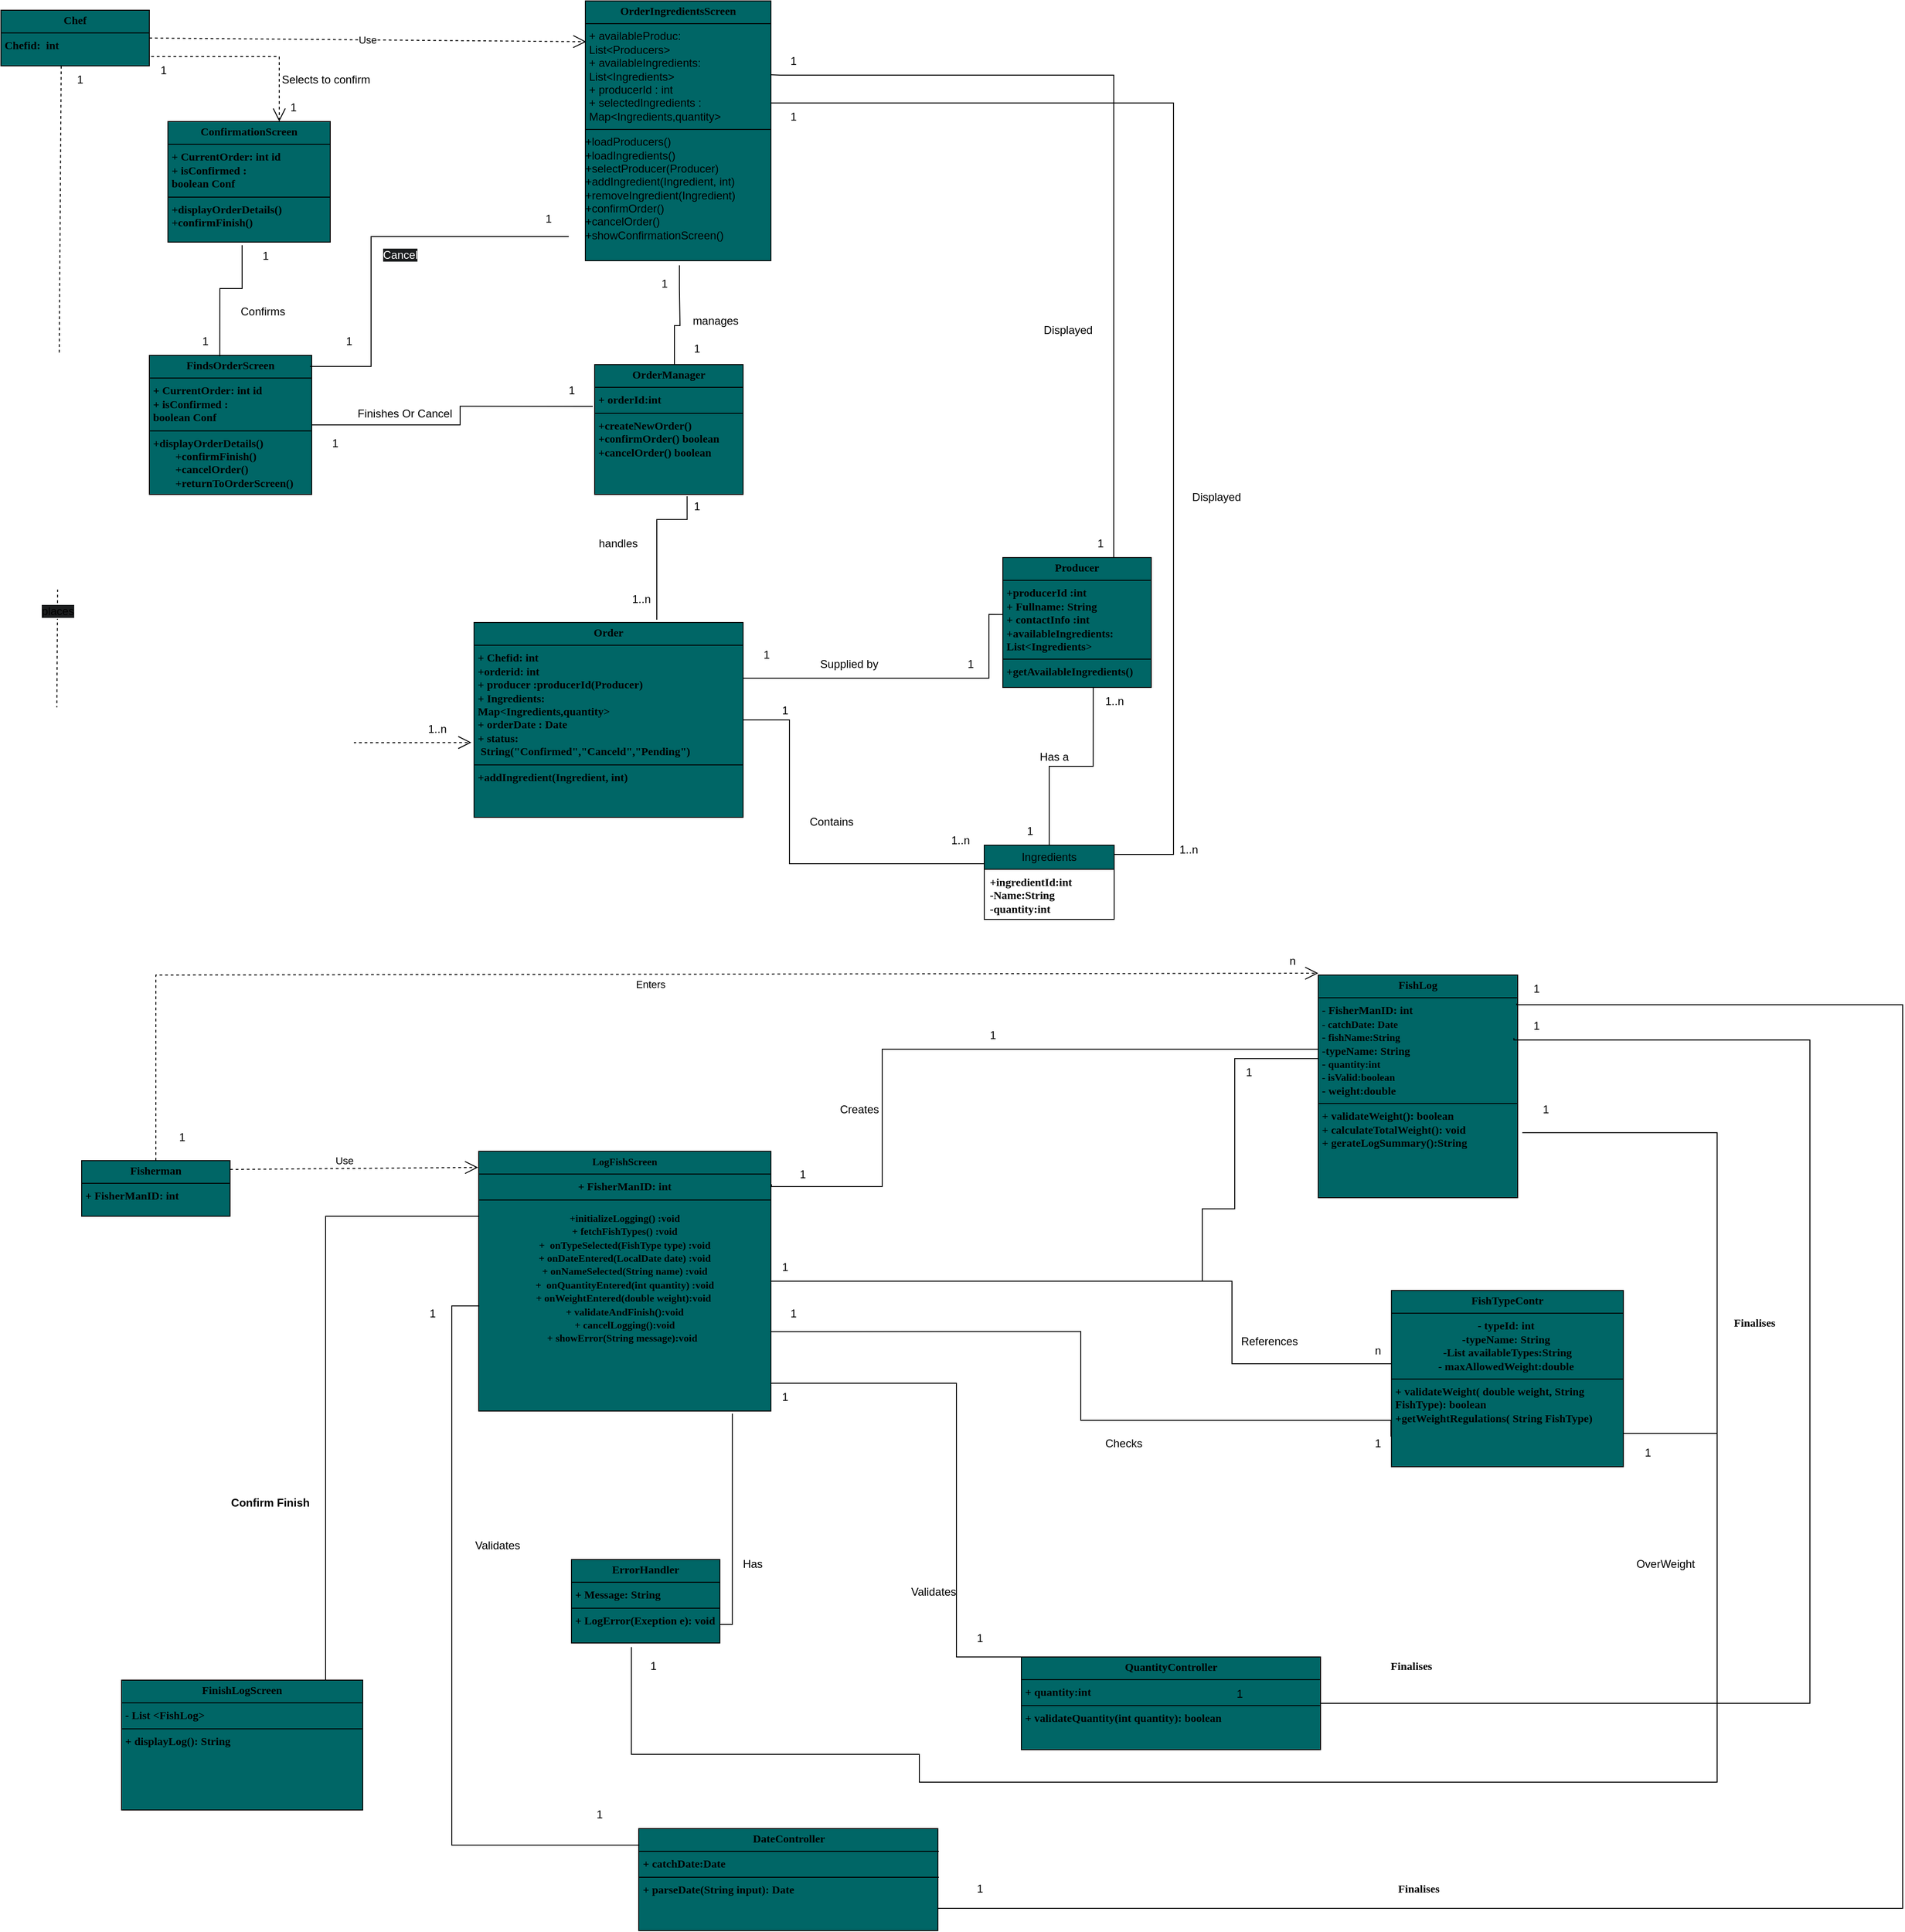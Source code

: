 <mxfile version="27.0.5">
  <diagram id="C5RBs43oDa-KdzZeNtuy" name="Page-1">
    <mxGraphModel dx="3402" dy="1364" grid="1" gridSize="10" guides="1" tooltips="1" connect="1" arrows="1" fold="1" page="1" pageScale="1" pageWidth="827" pageHeight="1169" math="0" shadow="0">
      <root>
        <mxCell id="WIyWlLk6GJQsqaUBKTNV-0" />
        <mxCell id="WIyWlLk6GJQsqaUBKTNV-1" parent="WIyWlLk6GJQsqaUBKTNV-0" />
        <mxCell id="reU4VRnG09UlHgy5-MGn-0" value="Ingredients" style="swimlane;fontStyle=0;childLayout=stackLayout;horizontal=1;startSize=26;fillColor=light-dark(#006666,#000000);horizontalStack=0;resizeParent=1;resizeParentMax=0;resizeLast=0;collapsible=1;marginBottom=0;whiteSpace=wrap;html=1;strokeColor=light-dark(#000000,#006666);" vertex="1" parent="WIyWlLk6GJQsqaUBKTNV-1">
          <mxGeometry x="560" y="1060" width="140" height="80" as="geometry" />
        </mxCell>
        <mxCell id="reU4VRnG09UlHgy5-MGn-1" value="&lt;b&gt;&lt;font face=&quot;Verdana&quot;&gt;+ingredientId:int&lt;br&gt;-Name:String&lt;br&gt;-quantity:int&lt;/font&gt;&lt;/b&gt;" style="text;strokeColor=none;fillColor=none;align=left;verticalAlign=top;spacingLeft=4;spacingRight=4;overflow=hidden;rotatable=0;points=[[0,0.5],[1,0.5]];portConstraint=eastwest;whiteSpace=wrap;html=1;" vertex="1" parent="reU4VRnG09UlHgy5-MGn-0">
          <mxGeometry y="26" width="140" height="54" as="geometry" />
        </mxCell>
        <mxCell id="reU4VRnG09UlHgy5-MGn-2" value="" style="endArrow=none;html=1;edgeStyle=orthogonalEdgeStyle;rounded=0;entryX=0.529;entryY=0.006;entryDx=0;entryDy=0;entryPerimeter=0;exitX=0.485;exitY=1.008;exitDx=0;exitDy=0;exitPerimeter=0;" edge="1" parent="WIyWlLk6GJQsqaUBKTNV-1" target="reU4VRnG09UlHgy5-MGn-95">
          <mxGeometry relative="1" as="geometry">
            <mxPoint x="231.4" y="435.024" as="sourcePoint" />
            <mxPoint x="225.99" y="548.98" as="targetPoint" />
            <Array as="points">
              <mxPoint x="231" y="460" />
              <mxPoint x="232" y="460" />
              <mxPoint x="232" y="500" />
              <mxPoint x="226" y="500" />
              <mxPoint x="226" y="543" />
            </Array>
          </mxGeometry>
        </mxCell>
        <mxCell id="reU4VRnG09UlHgy5-MGn-3" value="" style="endArrow=none;html=1;edgeStyle=orthogonalEdgeStyle;rounded=0;entryX=0;entryY=0.438;entryDx=0;entryDy=0;entryPerimeter=0;" edge="1" parent="WIyWlLk6GJQsqaUBKTNV-1" target="reU4VRnG09UlHgy5-MGn-87">
          <mxGeometry relative="1" as="geometry">
            <mxPoint x="275" y="880" as="sourcePoint" />
            <mxPoint x="540" y="885" as="targetPoint" />
            <Array as="points">
              <mxPoint x="565" y="880" />
            </Array>
          </mxGeometry>
        </mxCell>
        <mxCell id="reU4VRnG09UlHgy5-MGn-4" value="" style="endArrow=none;html=1;edgeStyle=orthogonalEdgeStyle;rounded=0;exitX=1;exitY=0.617;exitDx=0;exitDy=0;exitPerimeter=0;" edge="1" parent="WIyWlLk6GJQsqaUBKTNV-1" source="reU4VRnG09UlHgy5-MGn-83" target="reU4VRnG09UlHgy5-MGn-0">
          <mxGeometry relative="1" as="geometry">
            <mxPoint x="320" y="924.71" as="sourcePoint" />
            <mxPoint x="605" y="1080" as="targetPoint" />
            <Array as="points">
              <mxPoint x="350" y="925" />
              <mxPoint x="350" y="1080" />
            </Array>
          </mxGeometry>
        </mxCell>
        <mxCell id="reU4VRnG09UlHgy5-MGn-5" value="manages" style="text;html=1;align=center;verticalAlign=middle;resizable=0;points=[];autosize=1;strokeColor=none;fillColor=none;" vertex="1" parent="WIyWlLk6GJQsqaUBKTNV-1">
          <mxGeometry x="235" y="480" width="70" height="30" as="geometry" />
        </mxCell>
        <mxCell id="reU4VRnG09UlHgy5-MGn-6" value="1" style="text;html=1;align=center;verticalAlign=middle;resizable=0;points=[];autosize=1;strokeColor=none;fillColor=none;" vertex="1" parent="WIyWlLk6GJQsqaUBKTNV-1">
          <mxGeometry x="200" y="440" width="30" height="30" as="geometry" />
        </mxCell>
        <mxCell id="reU4VRnG09UlHgy5-MGn-7" value="handles" style="text;html=1;align=center;verticalAlign=middle;resizable=0;points=[];autosize=1;strokeColor=none;fillColor=none;" vertex="1" parent="WIyWlLk6GJQsqaUBKTNV-1">
          <mxGeometry x="130" y="720" width="70" height="30" as="geometry" />
        </mxCell>
        <mxCell id="reU4VRnG09UlHgy5-MGn-8" value="1..n" style="text;html=1;align=center;verticalAlign=middle;resizable=0;points=[];autosize=1;strokeColor=none;fillColor=none;" vertex="1" parent="WIyWlLk6GJQsqaUBKTNV-1">
          <mxGeometry x="170" y="780" width="40" height="30" as="geometry" />
        </mxCell>
        <mxCell id="reU4VRnG09UlHgy5-MGn-9" value="Supplied by" style="text;html=1;align=center;verticalAlign=middle;resizable=0;points=[];autosize=1;strokeColor=none;fillColor=none;" vertex="1" parent="WIyWlLk6GJQsqaUBKTNV-1">
          <mxGeometry x="369" y="850" width="90" height="30" as="geometry" />
        </mxCell>
        <mxCell id="reU4VRnG09UlHgy5-MGn-10" value="1" style="text;html=1;align=center;verticalAlign=middle;resizable=0;points=[];autosize=1;strokeColor=none;fillColor=none;" vertex="1" parent="WIyWlLk6GJQsqaUBKTNV-1">
          <mxGeometry x="280" y="850" width="30" height="30" as="geometry" />
        </mxCell>
        <mxCell id="reU4VRnG09UlHgy5-MGn-11" value="1" style="text;html=1;align=center;verticalAlign=middle;resizable=0;points=[];autosize=1;strokeColor=none;fillColor=none;" vertex="1" parent="WIyWlLk6GJQsqaUBKTNV-1">
          <mxGeometry x="530" y="850" width="30" height="30" as="geometry" />
        </mxCell>
        <mxCell id="reU4VRnG09UlHgy5-MGn-12" value="Contains" style="text;html=1;align=center;verticalAlign=middle;resizable=0;points=[];autosize=1;strokeColor=none;fillColor=none;" vertex="1" parent="WIyWlLk6GJQsqaUBKTNV-1">
          <mxGeometry x="360" y="1020" width="70" height="30" as="geometry" />
        </mxCell>
        <mxCell id="reU4VRnG09UlHgy5-MGn-13" value="1" style="text;html=1;align=center;verticalAlign=middle;resizable=0;points=[];autosize=1;strokeColor=none;fillColor=none;" vertex="1" parent="WIyWlLk6GJQsqaUBKTNV-1">
          <mxGeometry x="275" y="940" width="30" height="30" as="geometry" />
        </mxCell>
        <mxCell id="reU4VRnG09UlHgy5-MGn-14" value="1..n" style="text;html=1;align=center;verticalAlign=middle;resizable=0;points=[];autosize=1;strokeColor=none;fillColor=none;" vertex="1" parent="WIyWlLk6GJQsqaUBKTNV-1">
          <mxGeometry x="513.75" y="1040" width="40" height="30" as="geometry" />
        </mxCell>
        <mxCell id="reU4VRnG09UlHgy5-MGn-15" value="" style="endArrow=none;html=1;edgeStyle=orthogonalEdgeStyle;rounded=0;entryX=-0.012;entryY=0.321;entryDx=0;entryDy=0;exitX=1;exitY=0.5;exitDx=0;exitDy=0;entryPerimeter=0;" edge="1" parent="WIyWlLk6GJQsqaUBKTNV-1" source="reU4VRnG09UlHgy5-MGn-88" target="reU4VRnG09UlHgy5-MGn-95">
          <mxGeometry relative="1" as="geometry">
            <mxPoint x="-114.975" y="660.002" as="sourcePoint" />
            <mxPoint x="-5" y="884.92" as="targetPoint" />
            <Array as="points">
              <mxPoint x="-5" y="607" />
              <mxPoint x="-5" y="587" />
            </Array>
          </mxGeometry>
        </mxCell>
        <mxCell id="reU4VRnG09UlHgy5-MGn-16" value="Finishes Or Cancel" style="text;html=1;align=center;verticalAlign=middle;resizable=0;points=[];autosize=1;strokeColor=none;fillColor=none;" vertex="1" parent="WIyWlLk6GJQsqaUBKTNV-1">
          <mxGeometry x="-130" y="580" width="130" height="30" as="geometry" />
        </mxCell>
        <mxCell id="reU4VRnG09UlHgy5-MGn-17" value="1" style="text;html=1;align=center;verticalAlign=middle;resizable=0;points=[];autosize=1;strokeColor=none;fillColor=none;" vertex="1" parent="WIyWlLk6GJQsqaUBKTNV-1">
          <mxGeometry x="-155" y="612" width="30" height="30" as="geometry" />
        </mxCell>
        <mxCell id="reU4VRnG09UlHgy5-MGn-18" value="1" style="text;html=1;align=center;verticalAlign=middle;resizable=0;points=[];autosize=1;strokeColor=none;fillColor=none;" vertex="1" parent="WIyWlLk6GJQsqaUBKTNV-1">
          <mxGeometry x="100" y="555" width="30" height="30" as="geometry" />
        </mxCell>
        <mxCell id="reU4VRnG09UlHgy5-MGn-19" value="" style="endArrow=none;html=1;edgeStyle=orthogonalEdgeStyle;rounded=0;exitX=0.986;exitY=1.135;exitDx=0;exitDy=0;exitPerimeter=0;entryX=0.993;entryY=0.284;entryDx=0;entryDy=0;entryPerimeter=0;" edge="1" parent="WIyWlLk6GJQsqaUBKTNV-1" source="reU4VRnG09UlHgy5-MGn-22" target="reU4VRnG09UlHgy5-MGn-111">
          <mxGeometry relative="1" as="geometry">
            <mxPoint x="700.2" y="822.24" as="sourcePoint" />
            <mxPoint x="340" y="180" as="targetPoint" />
            <Array as="points">
              <mxPoint x="700" y="230" />
              <mxPoint x="340" y="230" />
            </Array>
          </mxGeometry>
        </mxCell>
        <mxCell id="reU4VRnG09UlHgy5-MGn-20" value="" style="endArrow=none;html=1;edgeStyle=orthogonalEdgeStyle;rounded=0;entryX=0.991;entryY=0.394;entryDx=0;entryDy=0;entryPerimeter=0;" edge="1" parent="WIyWlLk6GJQsqaUBKTNV-1" source="reU4VRnG09UlHgy5-MGn-0" target="reU4VRnG09UlHgy5-MGn-111">
          <mxGeometry relative="1" as="geometry">
            <mxPoint x="704" y="868.93" as="sourcePoint" />
            <mxPoint x="355.96" y="199.52" as="targetPoint" />
            <Array as="points">
              <mxPoint x="764" y="1070" />
              <mxPoint x="764" y="260" />
              <mxPoint x="330" y="260" />
            </Array>
          </mxGeometry>
        </mxCell>
        <mxCell id="reU4VRnG09UlHgy5-MGn-21" value="1" style="text;html=1;align=center;verticalAlign=middle;resizable=0;points=[];autosize=1;strokeColor=none;fillColor=none;" vertex="1" parent="WIyWlLk6GJQsqaUBKTNV-1">
          <mxGeometry x="339" y="200" width="30" height="30" as="geometry" />
        </mxCell>
        <mxCell id="reU4VRnG09UlHgy5-MGn-22" value="1" style="text;html=1;align=center;verticalAlign=middle;resizable=0;points=[];autosize=1;strokeColor=none;fillColor=none;" vertex="1" parent="WIyWlLk6GJQsqaUBKTNV-1">
          <mxGeometry x="670" y="720" width="30" height="30" as="geometry" />
        </mxCell>
        <mxCell id="reU4VRnG09UlHgy5-MGn-23" value="1" style="text;html=1;align=center;verticalAlign=middle;resizable=0;points=[];autosize=1;strokeColor=none;fillColor=none;" vertex="1" parent="WIyWlLk6GJQsqaUBKTNV-1">
          <mxGeometry x="339" y="260" width="30" height="30" as="geometry" />
        </mxCell>
        <mxCell id="reU4VRnG09UlHgy5-MGn-24" value="1..n" style="text;html=1;align=center;verticalAlign=middle;resizable=0;points=[];autosize=1;strokeColor=none;fillColor=none;" vertex="1" parent="WIyWlLk6GJQsqaUBKTNV-1">
          <mxGeometry x="760" y="1050" width="40" height="30" as="geometry" />
        </mxCell>
        <mxCell id="reU4VRnG09UlHgy5-MGn-25" value="Use" style="endArrow=open;endSize=12;dashed=1;html=1;rounded=0;entryX=0.005;entryY=0.157;entryDx=0;entryDy=0;entryPerimeter=0;exitX=1;exitY=0.5;exitDx=0;exitDy=0;" edge="1" parent="WIyWlLk6GJQsqaUBKTNV-1" source="reU4VRnG09UlHgy5-MGn-97" target="reU4VRnG09UlHgy5-MGn-111">
          <mxGeometry width="160" relative="1" as="geometry">
            <mxPoint x="-330" y="189.996" as="sourcePoint" />
            <mxPoint x="113.8" y="189.8" as="targetPoint" />
          </mxGeometry>
        </mxCell>
        <mxCell id="reU4VRnG09UlHgy5-MGn-26" value="1" style="text;html=1;align=center;verticalAlign=middle;resizable=0;points=[];autosize=1;strokeColor=none;fillColor=none;" vertex="1" parent="WIyWlLk6GJQsqaUBKTNV-1">
          <mxGeometry x="-430" y="220" width="30" height="30" as="geometry" />
        </mxCell>
        <mxCell id="reU4VRnG09UlHgy5-MGn-27" value="1..n" style="text;html=1;align=center;verticalAlign=middle;resizable=0;points=[];autosize=1;strokeColor=none;fillColor=none;" vertex="1" parent="WIyWlLk6GJQsqaUBKTNV-1">
          <mxGeometry x="-50" y="920" width="40" height="30" as="geometry" />
        </mxCell>
        <mxCell id="reU4VRnG09UlHgy5-MGn-28" value="&lt;p style=&quot;margin:0px;margin-top:4px;text-align:center;&quot;&gt;&lt;b&gt;&lt;font style=&quot;font-size: 11px;&quot; face=&quot;Verdana&quot;&gt;LogFishScreen&lt;/font&gt;&lt;/b&gt;&lt;/p&gt;&lt;hr size=&quot;1&quot; style=&quot;border-style:solid;&quot;&gt;&lt;div style=&quot;text-align: center; text-wrap-mode: nowrap;&quot;&gt;&lt;b style=&quot;text-align: left; text-wrap-mode: wrap; background-color: transparent; color: light-dark(rgb(0, 0, 0), rgb(255, 255, 255));&quot;&gt;&lt;font face=&quot;Verdana&quot;&gt;+ FisherManID: int&lt;/font&gt;&lt;/b&gt;&lt;/div&gt;&lt;hr size=&quot;1&quot; style=&quot;border-style:solid;&quot;&gt;&lt;pre style=&quot;text-align: center;&quot;&gt;&lt;b&gt;&lt;font style=&quot;font-size: 11px;&quot; face=&quot;Verdana&quot;&gt;+initializeLogging() &lt;font style=&quot;background-color: transparent; color: light-dark(rgb(0, 0, 0), rgb(255, 255, 255)); white-space: normal;&quot;&gt;:&lt;/font&gt;&lt;span style=&quot;background-color: transparent; color: light-dark(rgb(0, 0, 0), rgb(255, 255, 255)); white-space: normal;&quot;&gt;void&lt;/span&gt;&lt;br&gt;+ fetchFishTypes() &lt;font style=&quot;background-color: transparent; color: light-dark(rgb(0, 0, 0), rgb(255, 255, 255)); white-space: normal;&quot;&gt;:&lt;/font&gt;&lt;span style=&quot;background-color: transparent; color: light-dark(rgb(0, 0, 0), rgb(255, 255, 255)); white-space: normal;&quot;&gt;void&lt;/span&gt;&lt;br&gt;+  onTypeSelected(FishType type) &lt;font style=&quot;background-color: transparent; color: light-dark(rgb(0, 0, 0), rgb(255, 255, 255)); white-space: normal;&quot;&gt;:&lt;/font&gt;&lt;span style=&quot;background-color: transparent; color: light-dark(rgb(0, 0, 0), rgb(255, 255, 255)); white-space: normal;&quot;&gt;void&lt;/span&gt;&lt;br&gt;+ onDateEntered(LocalDate date) &lt;font style=&quot;background-color: transparent; color: light-dark(rgb(0, 0, 0), rgb(255, 255, 255)); white-space: normal;&quot;&gt;:&lt;/font&gt;&lt;span style=&quot;background-color: transparent; color: light-dark(rgb(0, 0, 0), rgb(255, 255, 255)); white-space: normal;&quot;&gt;void&lt;/span&gt;&lt;br&gt;+ onNameSelected(String name) &lt;font style=&quot;background-color: transparent; color: light-dark(rgb(0, 0, 0), rgb(255, 255, 255)); white-space: normal;&quot;&gt;:&lt;/font&gt;&lt;span style=&quot;background-color: transparent; color: light-dark(rgb(0, 0, 0), rgb(255, 255, 255)); white-space: normal;&quot;&gt;void&lt;/span&gt;&lt;br&gt;+  onQuantityEntered(int quantity) &lt;font style=&quot;background-color: transparent; color: light-dark(rgb(0, 0, 0), rgb(255, 255, 255)); white-space: normal;&quot;&gt;:&lt;/font&gt;&lt;span style=&quot;background-color: transparent; color: light-dark(rgb(0, 0, 0), rgb(255, 255, 255)); white-space: normal;&quot;&gt;void&lt;/span&gt;&lt;br&gt;+ onWeightEntered(double weight)&lt;font style=&quot;background-color: transparent; color: light-dark(rgb(0, 0, 0), rgb(255, 255, 255)); white-space: normal;&quot;&gt;:&lt;/font&gt;&lt;span style=&quot;background-color: transparent; color: light-dark(rgb(0, 0, 0), rgb(255, 255, 255)); white-space: normal;&quot;&gt;void&lt;/span&gt; &lt;br&gt;+&lt;font style=&quot;background-color: transparent; color: light-dark(rgb(0, 0, 0), rgb(255, 255, 255)); white-space: normal;&quot;&gt; validateAndFinish()&lt;/font&gt;&lt;font style=&quot;background-color: transparent; color: light-dark(rgb(0, 0, 0), rgb(255, 255, 255)); white-space: normal;&quot;&gt;:&lt;/font&gt;&lt;span style=&quot;background-color: transparent; color: light-dark(rgb(0, 0, 0), rgb(255, 255, 255));&quot;&gt;&lt;span style=&quot;white-space: normal;&quot;&gt;void&lt;br&gt;&lt;/span&gt;&lt;/span&gt;+&lt;font style=&quot;background-color: transparent; color: light-dark(rgb(0, 0, 0), rgb(255, 255, 255)); white-space: normal;&quot;&gt; cancelLogging()&lt;/font&gt;&lt;font style=&quot;background-color: transparent; color: light-dark(rgb(0, 0, 0), rgb(255, 255, 255)); white-space: normal;&quot;&gt;:&lt;/font&gt;&lt;span style=&quot;background-color: transparent; color: light-dark(rgb(0, 0, 0), rgb(255, 255, 255));&quot;&gt;&lt;span style=&quot;white-space: normal;&quot;&gt;void&lt;br&gt;&lt;/span&gt;&lt;/span&gt;+&lt;font style=&quot;background-color: transparent; color: light-dark(rgb(0, 0, 0), rgb(255, 255, 255)); white-space: normal;&quot;&gt; showError(String message):&lt;/font&gt;&lt;span style=&quot;background-color: transparent; color: light-dark(rgb(0, 0, 0), rgb(255, 255, 255)); white-space: normal;&quot;&gt;void&amp;nbsp;&amp;nbsp;&lt;/span&gt;&lt;/font&gt;&lt;/b&gt;&lt;/pre&gt;" style="verticalAlign=top;align=left;overflow=fill;html=1;whiteSpace=wrap;strokeColor=light-dark(#000000,#006666);fillColor=light-dark(#006666,#000000);" vertex="1" parent="WIyWlLk6GJQsqaUBKTNV-1">
          <mxGeometry x="15" y="1390" width="315" height="280" as="geometry" />
        </mxCell>
        <mxCell id="reU4VRnG09UlHgy5-MGn-29" value="&lt;p style=&quot;margin:0px;margin-top:4px;text-align:center;&quot;&gt;&lt;b&gt;&lt;font face=&quot;Verdana&quot;&gt;FishLog&lt;/font&gt;&lt;/b&gt;&lt;/p&gt;&lt;hr size=&quot;1&quot; style=&quot;border-style:solid;&quot;&gt;&lt;pre style=&quot;margin:0px;margin-left:4px;&quot;&gt;&lt;b&gt;&lt;font face=&quot;Verdana&quot;&gt;- &lt;/font&gt;&lt;/b&gt;&lt;span style=&quot;white-space: normal;&quot;&gt;&lt;b style=&quot;&quot;&gt;&lt;font face=&quot;Verdana&quot;&gt;FisherManID: int&lt;/font&gt;&lt;/b&gt;&lt;/span&gt;&lt;b&gt;&lt;font face=&quot;Verdana&quot;&gt;&lt;br&gt;&lt;span style=&quot;font-size: 11px; text-align: center; background-color: transparent; color: light-dark(rgb(0, 0, 0), rgb(255, 255, 255));&quot; class=&quot;token keyword&quot;&gt;-&lt;/span&gt;&lt;span style=&quot;text-align: center; background-color: transparent; color: light-dark(rgb(0, 0, 0), rgb(255, 255, 255));&quot;&gt;&lt;span style=&quot;font-size: 11px;&quot;&gt; catchDate: Date&lt;br&gt;&lt;/span&gt;&lt;/span&gt;&lt;span style=&quot;text-align: center; background-color: transparent; color: light-dark(rgb(0, 0, 0), rgb(255, 255, 255));&quot;&gt;-&lt;/span&gt;&lt;span style=&quot;text-align: center; background-color: transparent; color: light-dark(rgb(0, 0, 0), rgb(255, 255, 255)); font-size: 11px;&quot;&gt; fishName:String&lt;br&gt;&lt;/span&gt;&lt;/font&gt;&lt;/b&gt;&lt;b style=&quot;font-family: Helvetica; text-align: center; white-space-collapse: collapse;&quot;&gt;&lt;font face=&quot;Verdana&quot;&gt;-typeName:&amp;nbsp;&lt;span style=&quot;background-color: transparent; color: light-dark(rgb(0, 0, 0), rgb(255, 255, 255));&quot;&gt;String&lt;/span&gt;&lt;span style=&quot;background-color: transparent; color: light-dark(rgb(0, 0, 0), rgb(255, 255, 255));&quot;&gt;&amp;nbsp;&lt;/span&gt;&lt;/font&gt;&lt;/b&gt;&lt;b&gt;&lt;font face=&quot;Verdana&quot;&gt;&lt;span style=&quot;text-align: center; background-color: transparent; color: light-dark(rgb(0, 0, 0), rgb(255, 255, 255));&quot;&gt;&lt;span style=&quot;font-size: 11px;&quot;&gt;&amp;nbsp;&lt;br&gt;&lt;/span&gt;&lt;/span&gt;&lt;span style=&quot;text-align: center; background-color: transparent; color: light-dark(rgb(0, 0, 0), rgb(255, 255, 255));&quot;&gt;-&lt;/span&gt;&lt;span style=&quot;text-align: center; background-color: transparent; color: light-dark(rgb(0, 0, 0), rgb(255, 255, 255)); font-size: 11px;&quot;&gt;&amp;nbsp;quantity:int&lt;/span&gt;&lt;font style=&quot;text-align: center; background-color: transparent; color: light-dark(rgb(0, 0, 0), rgb(255, 255, 255)); font-size: 11px;&quot;&gt;&amp;nbsp;&lt;br&gt;&lt;/font&gt;&lt;span style=&quot;text-align: center; background-color: transparent; color: light-dark(rgb(0, 0, 0), rgb(255, 255, 255)); font-size: 11px;&quot;&gt;- isValid&lt;/span&gt;&lt;font style=&quot;text-align: center; background-color: transparent; color: light-dark(rgb(0, 0, 0), rgb(255, 255, 255)); font-size: 11px;&quot;&gt;:&lt;/font&gt;&lt;span style=&quot;text-align: center; background-color: transparent; color: light-dark(rgb(0, 0, 0), rgb(255, 255, 255));&quot;&gt;&lt;span style=&quot;font-size: 11px;&quot;&gt;boolean&lt;br&gt;&lt;/span&gt;&lt;/span&gt;&lt;span style=&quot;text-align: center; background-color: transparent; color: light-dark(rgb(0, 0, 0), rgb(255, 255, 255));&quot;&gt;- weight:double&lt;/span&gt;&lt;/font&gt;&lt;/b&gt;&lt;/pre&gt;&lt;hr size=&quot;1&quot; style=&quot;border-style:solid;&quot;&gt;&lt;p style=&quot;margin:0px;margin-left:4px;&quot;&gt;&lt;b style=&quot;&quot;&gt;&lt;font face=&quot;Verdana&quot;&gt;+ validateWeight(): boolean&lt;br&gt;+ calculateTotalWeight(): void&lt;br&gt;+ gerateLogSummary():String&lt;/font&gt;&lt;/b&gt;&lt;/p&gt;" style="verticalAlign=top;align=left;overflow=fill;html=1;whiteSpace=wrap;strokeColor=light-dark(#000000,#006666);fillColor=light-dark(#006666,#000000);" vertex="1" parent="WIyWlLk6GJQsqaUBKTNV-1">
          <mxGeometry x="920" y="1200" width="215" height="240" as="geometry" />
        </mxCell>
        <mxCell id="reU4VRnG09UlHgy5-MGn-30" value="&lt;p style=&quot;margin:0px;margin-top:4px;text-align:center;&quot;&gt;&lt;b&gt;&lt;font face=&quot;Verdana&quot;&gt;ErrorHandler&lt;/font&gt;&lt;/b&gt;&lt;/p&gt;&lt;hr size=&quot;1&quot; style=&quot;border-style:solid;&quot;&gt;&lt;p style=&quot;margin:0px;margin-left:4px;&quot;&gt;&lt;b&gt;&lt;font face=&quot;Verdana&quot;&gt;+ Message: String&lt;/font&gt;&lt;/b&gt;&lt;/p&gt;&lt;hr size=&quot;1&quot; style=&quot;border-style:solid;&quot;&gt;&lt;p style=&quot;margin:0px;margin-left:4px;&quot;&gt;&lt;b&gt;&lt;font face=&quot;Verdana&quot;&gt;+ LogError(Exeption e): void&lt;/font&gt;&lt;/b&gt;&lt;/p&gt;" style="verticalAlign=top;align=left;overflow=fill;html=1;whiteSpace=wrap;strokeColor=light-dark(#000000,#006666);fillColor=light-dark(#006666,#000000);" vertex="1" parent="WIyWlLk6GJQsqaUBKTNV-1">
          <mxGeometry x="115" y="1830" width="160" height="90" as="geometry" />
        </mxCell>
        <mxCell id="reU4VRnG09UlHgy5-MGn-31" value="&lt;p style=&quot;margin:0px;margin-top:4px;text-align:center;&quot;&gt;&lt;b&gt;&lt;font face=&quot;Verdana&quot;&gt;Fisherman&lt;/font&gt;&lt;/b&gt;&lt;/p&gt;&lt;hr size=&quot;1&quot; style=&quot;border-style:solid;&quot;&gt;&lt;p style=&quot;margin:0px;margin-left:4px;&quot;&gt;&lt;b&gt;&lt;font face=&quot;Verdana&quot;&gt;+ FisherManID: int&lt;/font&gt;&lt;/b&gt;&lt;/p&gt;" style="verticalAlign=top;align=left;overflow=fill;html=1;whiteSpace=wrap;strokeColor=light-dark(#000000,#006666);fillColor=light-dark(#006666,#000000);" vertex="1" parent="WIyWlLk6GJQsqaUBKTNV-1">
          <mxGeometry x="-413" y="1400" width="160" height="60" as="geometry" />
        </mxCell>
        <mxCell id="reU4VRnG09UlHgy5-MGn-32" value="&lt;p style=&quot;margin:0px;margin-top:4px;text-align:center;&quot;&gt;&lt;b&gt;&lt;font face=&quot;Verdana&quot;&gt;DateController&lt;/font&gt;&lt;/b&gt;&lt;/p&gt;&lt;hr size=&quot;1&quot; style=&quot;border-style:solid;&quot;&gt;&lt;p style=&quot;margin:0px;margin-left:4px;&quot;&gt;&lt;b&gt;&lt;font face=&quot;Verdana&quot;&gt;+ catchDate:Date&lt;/font&gt;&lt;/b&gt;&lt;/p&gt;&lt;hr size=&quot;1&quot; style=&quot;border-style:solid;&quot;&gt;&lt;p style=&quot;margin:0px;margin-left:4px;&quot;&gt;&lt;b&gt;&lt;font face=&quot;Verdana&quot;&gt;+ parseDate(String input): Date&lt;br&gt;&lt;/font&gt;&lt;/b&gt;&lt;br&gt;&lt;/p&gt;" style="verticalAlign=top;align=left;overflow=fill;html=1;whiteSpace=wrap;strokeColor=light-dark(#000000,#006666);fillColor=light-dark(#006666,#000000);" vertex="1" parent="WIyWlLk6GJQsqaUBKTNV-1">
          <mxGeometry x="187.5" y="2120" width="322.5" height="110" as="geometry" />
        </mxCell>
        <mxCell id="reU4VRnG09UlHgy5-MGn-33" value="&lt;p style=&quot;margin:0px;margin-top:4px;text-align:center;&quot;&gt;&lt;b&gt;&lt;font face=&quot;Verdana&quot;&gt;QuantityController&lt;/font&gt;&lt;/b&gt;&lt;/p&gt;&lt;hr size=&quot;1&quot; style=&quot;border-style:solid;&quot;&gt;&lt;p style=&quot;margin:0px;margin-left:4px;&quot;&gt;&lt;b&gt;&lt;font face=&quot;Verdana&quot;&gt;+ quantity:int&lt;/font&gt;&lt;/b&gt;&lt;/p&gt;&lt;hr size=&quot;1&quot; style=&quot;border-style:solid;&quot;&gt;&lt;p style=&quot;margin:0px;margin-left:4px;&quot;&gt;&lt;b&gt;&lt;font face=&quot;Verdana&quot;&gt;+ validateQuantity(int quantity): boolean&lt;br&gt;&lt;br&gt;&lt;/font&gt;&lt;/b&gt;&lt;br&gt;&lt;/p&gt;" style="verticalAlign=top;align=left;overflow=fill;html=1;whiteSpace=wrap;strokeColor=light-dark(#000000,#006666);fillColor=light-dark(#006666,#000000);" vertex="1" parent="WIyWlLk6GJQsqaUBKTNV-1">
          <mxGeometry x="600" y="1935" width="322.5" height="100" as="geometry" />
        </mxCell>
        <mxCell id="reU4VRnG09UlHgy5-MGn-34" value="Use" style="endArrow=open;endSize=12;dashed=1;html=1;rounded=0;exitX=1;exitY=0.159;exitDx=0;exitDy=0;exitPerimeter=0;entryX=-0.002;entryY=0.062;entryDx=0;entryDy=0;entryPerimeter=0;" edge="1" parent="WIyWlLk6GJQsqaUBKTNV-1" source="reU4VRnG09UlHgy5-MGn-31" target="reU4VRnG09UlHgy5-MGn-28">
          <mxGeometry x="-0.079" y="9" width="160" relative="1" as="geometry">
            <mxPoint x="-410.5" y="1410" as="sourcePoint" />
            <mxPoint x="10" y="1410" as="targetPoint" />
            <mxPoint as="offset" />
          </mxGeometry>
        </mxCell>
        <mxCell id="reU4VRnG09UlHgy5-MGn-35" value="&lt;p style=&quot;margin:0px;margin-top:4px;text-align:center;&quot;&gt;&lt;b&gt;&lt;font face=&quot;Verdana&quot;&gt;FinishLogScreen&lt;/font&gt;&lt;/b&gt;&lt;/p&gt;&lt;hr size=&quot;1&quot; style=&quot;border-style:solid;&quot;&gt;&lt;pre style=&quot;margin:0px;margin-left:4px;&quot;&gt;&lt;b&gt;&lt;font face=&quot;Verdana&quot;&gt;- List &amp;lt;FishLog&amp;gt;&lt;br&gt;&lt;/font&gt;&lt;/b&gt;&lt;/pre&gt;&lt;hr size=&quot;1&quot; style=&quot;border-style:solid;&quot;&gt;&lt;p style=&quot;margin:0px;margin-left:4px;&quot;&gt;&lt;b style=&quot;&quot;&gt;&lt;font face=&quot;Verdana&quot;&gt;+ displayLog(): String&lt;/font&gt;&lt;/b&gt;&lt;/p&gt;" style="verticalAlign=top;align=left;overflow=fill;html=1;whiteSpace=wrap;strokeColor=light-dark(#000000,#006666);fillColor=light-dark(#006666,#000000);" vertex="1" parent="WIyWlLk6GJQsqaUBKTNV-1">
          <mxGeometry x="-370" y="1960" width="260" height="140" as="geometry" />
        </mxCell>
        <mxCell id="reU4VRnG09UlHgy5-MGn-36" value="" style="endArrow=none;html=1;edgeStyle=orthogonalEdgeStyle;rounded=0;entryX=0;entryY=0;entryDx=0;entryDy=0;exitX=1.002;exitY=0.127;exitDx=0;exitDy=0;exitPerimeter=0;" edge="1" parent="WIyWlLk6GJQsqaUBKTNV-1" source="reU4VRnG09UlHgy5-MGn-28" target="reU4VRnG09UlHgy5-MGn-29">
          <mxGeometry relative="1" as="geometry">
            <mxPoint x="250" y="1320" as="sourcePoint" />
            <mxPoint x="535" y="1416" as="targetPoint" />
            <Array as="points">
              <mxPoint x="331" y="1428" />
              <mxPoint x="450" y="1428" />
              <mxPoint x="450" y="1280" />
            </Array>
          </mxGeometry>
        </mxCell>
        <mxCell id="reU4VRnG09UlHgy5-MGn-37" value="Creates" style="text;html=1;align=center;verticalAlign=middle;resizable=0;points=[];autosize=1;strokeColor=none;fillColor=none;" vertex="1" parent="WIyWlLk6GJQsqaUBKTNV-1">
          <mxGeometry x="390" y="1330" width="70" height="30" as="geometry" />
        </mxCell>
        <mxCell id="reU4VRnG09UlHgy5-MGn-38" value="1" style="text;html=1;align=center;verticalAlign=middle;resizable=0;points=[];autosize=1;strokeColor=none;fillColor=none;" vertex="1" parent="WIyWlLk6GJQsqaUBKTNV-1">
          <mxGeometry x="553.75" y="1250" width="30" height="30" as="geometry" />
        </mxCell>
        <mxCell id="reU4VRnG09UlHgy5-MGn-39" value="1" style="text;html=1;align=center;verticalAlign=middle;resizable=0;points=[];autosize=1;strokeColor=none;fillColor=none;" vertex="1" parent="WIyWlLk6GJQsqaUBKTNV-1">
          <mxGeometry x="349" y="1400" width="30" height="30" as="geometry" />
        </mxCell>
        <mxCell id="reU4VRnG09UlHgy5-MGn-40" value="" style="endArrow=none;html=1;edgeStyle=orthogonalEdgeStyle;rounded=0;exitX=0.868;exitY=1.01;exitDx=0;exitDy=0;exitPerimeter=0;" edge="1" parent="WIyWlLk6GJQsqaUBKTNV-1" source="reU4VRnG09UlHgy5-MGn-28" target="reU4VRnG09UlHgy5-MGn-30">
          <mxGeometry relative="1" as="geometry">
            <mxPoint x="314.9" y="2000" as="sourcePoint" />
            <mxPoint x="-83.95" y="1901.74" as="targetPoint" />
            <Array as="points">
              <mxPoint x="288" y="1900" />
            </Array>
          </mxGeometry>
        </mxCell>
        <mxCell id="reU4VRnG09UlHgy5-MGn-41" value="Has" style="text;html=1;align=center;verticalAlign=middle;resizable=0;points=[];autosize=1;strokeColor=none;fillColor=none;" vertex="1" parent="WIyWlLk6GJQsqaUBKTNV-1">
          <mxGeometry x="290" y="1820" width="40" height="30" as="geometry" />
        </mxCell>
        <mxCell id="reU4VRnG09UlHgy5-MGn-42" value="" style="endArrow=none;html=1;edgeStyle=orthogonalEdgeStyle;rounded=0;exitX=0;exitY=0;exitDx=0;exitDy=0;" edge="1" parent="WIyWlLk6GJQsqaUBKTNV-1" source="reU4VRnG09UlHgy5-MGn-33" target="reU4VRnG09UlHgy5-MGn-28">
          <mxGeometry relative="1" as="geometry">
            <mxPoint x="529.978" y="1810" as="sourcePoint" />
            <mxPoint x="332.98" y="1580" as="targetPoint" />
            <Array as="points">
              <mxPoint x="530" y="1935" />
              <mxPoint x="530" y="1640" />
            </Array>
          </mxGeometry>
        </mxCell>
        <mxCell id="reU4VRnG09UlHgy5-MGn-43" value="Validates" style="text;html=1;align=center;verticalAlign=middle;resizable=0;points=[];autosize=1;strokeColor=none;fillColor=none;" vertex="1" parent="WIyWlLk6GJQsqaUBKTNV-1">
          <mxGeometry x="470" y="1850" width="70" height="30" as="geometry" />
        </mxCell>
        <mxCell id="reU4VRnG09UlHgy5-MGn-44" value="1" style="text;html=1;align=center;verticalAlign=middle;resizable=0;points=[];autosize=1;strokeColor=none;fillColor=none;" vertex="1" parent="WIyWlLk6GJQsqaUBKTNV-1">
          <mxGeometry x="330" y="1640" width="30" height="30" as="geometry" />
        </mxCell>
        <mxCell id="reU4VRnG09UlHgy5-MGn-45" value="1" style="text;html=1;align=center;verticalAlign=middle;resizable=0;points=[];autosize=1;strokeColor=none;fillColor=none;" vertex="1" parent="WIyWlLk6GJQsqaUBKTNV-1">
          <mxGeometry x="540" y="1900" width="30" height="30" as="geometry" />
        </mxCell>
        <mxCell id="reU4VRnG09UlHgy5-MGn-46" value="" style="endArrow=none;html=1;edgeStyle=orthogonalEdgeStyle;rounded=0;exitX=0.002;exitY=0.163;exitDx=0;exitDy=0;exitPerimeter=0;entryX=0.002;entryY=0.595;entryDx=0;entryDy=0;entryPerimeter=0;" edge="1" parent="WIyWlLk6GJQsqaUBKTNV-1" source="reU4VRnG09UlHgy5-MGn-32" target="reU4VRnG09UlHgy5-MGn-28">
          <mxGeometry relative="1" as="geometry">
            <mxPoint x="-13.502" y="1949" as="sourcePoint" />
            <mxPoint x="-123.715" y="1539.68" as="targetPoint" />
            <Array as="points">
              <mxPoint x="-14" y="2138" />
              <mxPoint x="-14" y="1557" />
            </Array>
          </mxGeometry>
        </mxCell>
        <mxCell id="reU4VRnG09UlHgy5-MGn-47" value="Validates" style="text;html=1;align=center;verticalAlign=middle;resizable=0;points=[];autosize=1;strokeColor=none;fillColor=none;" vertex="1" parent="WIyWlLk6GJQsqaUBKTNV-1">
          <mxGeometry y="1800" width="70" height="30" as="geometry" />
        </mxCell>
        <mxCell id="reU4VRnG09UlHgy5-MGn-48" value="1" style="text;html=1;align=center;verticalAlign=middle;resizable=0;points=[];autosize=1;strokeColor=none;fillColor=none;" vertex="1" parent="WIyWlLk6GJQsqaUBKTNV-1">
          <mxGeometry x="-50" y="1550" width="30" height="30" as="geometry" />
        </mxCell>
        <mxCell id="reU4VRnG09UlHgy5-MGn-49" value="1" style="text;html=1;align=center;verticalAlign=middle;resizable=0;points=[];autosize=1;strokeColor=none;fillColor=none;" vertex="1" parent="WIyWlLk6GJQsqaUBKTNV-1">
          <mxGeometry x="130" y="2090" width="30" height="30" as="geometry" />
        </mxCell>
        <mxCell id="reU4VRnG09UlHgy5-MGn-50" value="" style="endArrow=none;html=1;edgeStyle=orthogonalEdgeStyle;rounded=0;entryX=1;entryY=0.5;entryDx=0;entryDy=0;exitX=0.006;exitY=0.416;exitDx=0;exitDy=0;exitPerimeter=0;" edge="1" parent="WIyWlLk6GJQsqaUBKTNV-1" source="reU4VRnG09UlHgy5-MGn-76" target="reU4VRnG09UlHgy5-MGn-28">
          <mxGeometry relative="1" as="geometry">
            <mxPoint x="1000.28" y="1625.2" as="sourcePoint" />
            <mxPoint x="827.005" y="1498.45" as="targetPoint" />
            <Array as="points">
              <mxPoint x="827" y="1619" />
              <mxPoint x="827" y="1530" />
            </Array>
          </mxGeometry>
        </mxCell>
        <mxCell id="reU4VRnG09UlHgy5-MGn-51" value="References" style="text;html=1;align=center;verticalAlign=middle;resizable=0;points=[];autosize=1;strokeColor=none;fillColor=none;" vertex="1" parent="WIyWlLk6GJQsqaUBKTNV-1">
          <mxGeometry x="827" y="1580" width="80" height="30" as="geometry" />
        </mxCell>
        <mxCell id="reU4VRnG09UlHgy5-MGn-52" value="1" style="text;html=1;align=center;verticalAlign=middle;resizable=0;points=[];autosize=1;strokeColor=none;fillColor=none;" vertex="1" parent="WIyWlLk6GJQsqaUBKTNV-1">
          <mxGeometry x="330" y="1500" width="30" height="30" as="geometry" />
        </mxCell>
        <mxCell id="reU4VRnG09UlHgy5-MGn-53" value="n" style="text;html=1;align=center;verticalAlign=middle;resizable=0;points=[];autosize=1;strokeColor=none;fillColor=none;" vertex="1" parent="WIyWlLk6GJQsqaUBKTNV-1">
          <mxGeometry x="968.9" y="1590" width="30" height="30" as="geometry" />
        </mxCell>
        <mxCell id="reU4VRnG09UlHgy5-MGn-54" value="1" style="text;html=1;align=center;verticalAlign=middle;resizable=0;points=[];autosize=1;strokeColor=none;fillColor=none;" vertex="1" parent="WIyWlLk6GJQsqaUBKTNV-1">
          <mxGeometry x="1150" y="1330" width="30" height="30" as="geometry" />
        </mxCell>
        <mxCell id="reU4VRnG09UlHgy5-MGn-55" value="" style="endArrow=none;html=1;edgeStyle=orthogonalEdgeStyle;rounded=0;entryX=1.023;entryY=0.708;entryDx=0;entryDy=0;entryPerimeter=0;" edge="1" parent="WIyWlLk6GJQsqaUBKTNV-1" target="reU4VRnG09UlHgy5-MGn-29">
          <mxGeometry relative="1" as="geometry">
            <mxPoint x="1245.83" y="1694" as="sourcePoint" />
            <mxPoint x="1160" y="1370" as="targetPoint" />
            <Array as="points">
              <mxPoint x="1350" y="1694" />
              <mxPoint x="1350" y="1370" />
            </Array>
          </mxGeometry>
        </mxCell>
        <mxCell id="reU4VRnG09UlHgy5-MGn-56" value="1" style="text;html=1;align=center;verticalAlign=middle;resizable=0;points=[];autosize=1;strokeColor=none;fillColor=none;" vertex="1" parent="WIyWlLk6GJQsqaUBKTNV-1">
          <mxGeometry x="830" y="1290" width="30" height="30" as="geometry" />
        </mxCell>
        <mxCell id="reU4VRnG09UlHgy5-MGn-57" value="1" style="text;html=1;align=center;verticalAlign=middle;resizable=0;points=[];autosize=1;strokeColor=none;fillColor=none;" vertex="1" parent="WIyWlLk6GJQsqaUBKTNV-1">
          <mxGeometry x="968.9" y="1690" width="30" height="30" as="geometry" />
        </mxCell>
        <mxCell id="reU4VRnG09UlHgy5-MGn-58" value="&lt;b&gt;&lt;font face=&quot;Verdana&quot;&gt;Finalises&lt;/font&gt;&lt;/b&gt;" style="text;html=1;align=center;verticalAlign=middle;resizable=0;points=[];autosize=1;strokeColor=none;fillColor=none;" vertex="1" parent="WIyWlLk6GJQsqaUBKTNV-1">
          <mxGeometry x="1350" y="1560" width="80" height="30" as="geometry" />
        </mxCell>
        <mxCell id="reU4VRnG09UlHgy5-MGn-59" value="" style="endArrow=none;html=1;edgeStyle=orthogonalEdgeStyle;rounded=0;exitX=0;exitY=0.348;exitDx=0;exitDy=0;exitPerimeter=0;" edge="1" parent="WIyWlLk6GJQsqaUBKTNV-1" source="reU4VRnG09UlHgy5-MGn-29">
          <mxGeometry relative="1" as="geometry">
            <mxPoint x="889" y="1290.04" as="sourcePoint" />
            <mxPoint x="795" y="1530" as="targetPoint" />
            <Array as="points">
              <mxPoint x="830" y="1290" />
              <mxPoint x="830" y="1452" />
              <mxPoint x="795" y="1452" />
            </Array>
          </mxGeometry>
        </mxCell>
        <mxCell id="reU4VRnG09UlHgy5-MGn-60" value="" style="endArrow=none;html=1;edgeStyle=orthogonalEdgeStyle;rounded=0;exitX=1;exitY=0.694;exitDx=0;exitDy=0;exitPerimeter=0;entryX=-0.002;entryY=0.829;entryDx=0;entryDy=0;entryPerimeter=0;" edge="1" parent="WIyWlLk6GJQsqaUBKTNV-1" source="reU4VRnG09UlHgy5-MGn-28" target="reU4VRnG09UlHgy5-MGn-76">
          <mxGeometry relative="1" as="geometry">
            <mxPoint x="583.75" y="1590" as="sourcePoint" />
            <mxPoint x="743.75" y="1829.88" as="targetPoint" />
            <Array as="points">
              <mxPoint x="664" y="1584" />
              <mxPoint x="664" y="1680" />
              <mxPoint x="998" y="1680" />
            </Array>
          </mxGeometry>
        </mxCell>
        <mxCell id="reU4VRnG09UlHgy5-MGn-61" value="1" style="text;html=1;align=center;verticalAlign=middle;resizable=0;points=[];autosize=1;strokeColor=none;fillColor=none;" vertex="1" parent="WIyWlLk6GJQsqaUBKTNV-1">
          <mxGeometry x="339" y="1550" width="30" height="30" as="geometry" />
        </mxCell>
        <mxCell id="reU4VRnG09UlHgy5-MGn-62" value="Checks" style="text;html=1;align=center;verticalAlign=middle;resizable=0;points=[];autosize=1;strokeColor=none;fillColor=none;" vertex="1" parent="WIyWlLk6GJQsqaUBKTNV-1">
          <mxGeometry x="680" y="1690" width="60" height="30" as="geometry" />
        </mxCell>
        <mxCell id="reU4VRnG09UlHgy5-MGn-63" value="" style="endArrow=none;html=1;edgeStyle=orthogonalEdgeStyle;rounded=0;entryX=0.404;entryY=1.048;entryDx=0;entryDy=0;entryPerimeter=0;" edge="1" parent="WIyWlLk6GJQsqaUBKTNV-1" target="reU4VRnG09UlHgy5-MGn-30">
          <mxGeometry relative="1" as="geometry">
            <mxPoint x="1350" y="1690" as="sourcePoint" />
            <mxPoint x="940.98" y="2168.97" as="targetPoint" />
            <Array as="points">
              <mxPoint x="490" y="2070" />
              <mxPoint x="490" y="2040" />
              <mxPoint x="180" y="2040" />
            </Array>
          </mxGeometry>
        </mxCell>
        <mxCell id="reU4VRnG09UlHgy5-MGn-64" value="OverWeight" style="text;html=1;align=center;verticalAlign=middle;resizable=0;points=[];autosize=1;strokeColor=none;fillColor=none;" vertex="1" parent="WIyWlLk6GJQsqaUBKTNV-1">
          <mxGeometry x="1248.9" y="1820" width="90" height="30" as="geometry" />
        </mxCell>
        <mxCell id="reU4VRnG09UlHgy5-MGn-65" value="&lt;b&gt;&lt;font face=&quot;Verdana&quot;&gt;Finalises&lt;/font&gt;&lt;/b&gt;" style="text;html=1;align=center;verticalAlign=middle;resizable=0;points=[];autosize=1;strokeColor=none;fillColor=none;" vertex="1" parent="WIyWlLk6GJQsqaUBKTNV-1">
          <mxGeometry x="980" y="1930" width="80" height="30" as="geometry" />
        </mxCell>
        <mxCell id="reU4VRnG09UlHgy5-MGn-66" value="1" style="text;html=1;align=center;verticalAlign=middle;resizable=0;points=[];autosize=1;strokeColor=none;fillColor=none;" vertex="1" parent="WIyWlLk6GJQsqaUBKTNV-1">
          <mxGeometry x="820" y="1960" width="30" height="30" as="geometry" />
        </mxCell>
        <mxCell id="reU4VRnG09UlHgy5-MGn-67" value="1" style="text;html=1;align=center;verticalAlign=middle;resizable=0;points=[];autosize=1;strokeColor=none;fillColor=none;" vertex="1" parent="WIyWlLk6GJQsqaUBKTNV-1">
          <mxGeometry x="1140" y="1240" width="30" height="30" as="geometry" />
        </mxCell>
        <mxCell id="reU4VRnG09UlHgy5-MGn-68" value="" style="endArrow=none;html=1;edgeStyle=orthogonalEdgeStyle;rounded=0;entryX=0.002;entryY=0.595;entryDx=0;entryDy=0;entryPerimeter=0;" edge="1" parent="WIyWlLk6GJQsqaUBKTNV-1">
          <mxGeometry relative="1" as="geometry">
            <mxPoint x="-150" y="1960" as="sourcePoint" />
            <mxPoint x="15.5" y="1460" as="targetPoint" />
            <Array as="points">
              <mxPoint x="-150" y="1960" />
              <mxPoint x="-150" y="1460" />
            </Array>
          </mxGeometry>
        </mxCell>
        <mxCell id="reU4VRnG09UlHgy5-MGn-69" value="&lt;b&gt;Confirm Finish&lt;/b&gt;" style="text;html=1;align=center;verticalAlign=middle;resizable=0;points=[];autosize=1;strokeColor=none;fillColor=none;" vertex="1" parent="WIyWlLk6GJQsqaUBKTNV-1">
          <mxGeometry x="-265" y="1754" width="110" height="30" as="geometry" />
        </mxCell>
        <mxCell id="reU4VRnG09UlHgy5-MGn-70" value="1" style="text;html=1;align=center;verticalAlign=middle;resizable=0;points=[];autosize=1;strokeColor=none;fillColor=none;" vertex="1" parent="WIyWlLk6GJQsqaUBKTNV-1">
          <mxGeometry x="540" y="2170" width="30" height="30" as="geometry" />
        </mxCell>
        <mxCell id="reU4VRnG09UlHgy5-MGn-71" value="&lt;b&gt;&lt;font face=&quot;Verdana&quot;&gt;Finalises&lt;/font&gt;&lt;/b&gt;" style="text;html=1;align=center;verticalAlign=middle;resizable=0;points=[];autosize=1;strokeColor=none;fillColor=none;" vertex="1" parent="WIyWlLk6GJQsqaUBKTNV-1">
          <mxGeometry x="987.5" y="2170" width="80" height="30" as="geometry" />
        </mxCell>
        <mxCell id="reU4VRnG09UlHgy5-MGn-72" value="n" style="text;html=1;align=center;verticalAlign=middle;resizable=0;points=[];autosize=1;strokeColor=none;fillColor=none;" vertex="1" parent="WIyWlLk6GJQsqaUBKTNV-1">
          <mxGeometry x="877" y="1170" width="30" height="30" as="geometry" />
        </mxCell>
        <mxCell id="reU4VRnG09UlHgy5-MGn-73" value="1" style="text;html=1;align=center;verticalAlign=middle;resizable=0;points=[];autosize=1;strokeColor=none;fillColor=none;" vertex="1" parent="WIyWlLk6GJQsqaUBKTNV-1">
          <mxGeometry x="-320" y="1360" width="30" height="30" as="geometry" />
        </mxCell>
        <mxCell id="reU4VRnG09UlHgy5-MGn-74" value="1" style="text;html=1;align=center;verticalAlign=middle;resizable=0;points=[];autosize=1;strokeColor=none;fillColor=none;" vertex="1" parent="WIyWlLk6GJQsqaUBKTNV-1">
          <mxGeometry x="235" y="680" width="30" height="30" as="geometry" />
        </mxCell>
        <mxCell id="reU4VRnG09UlHgy5-MGn-75" value="Enters" style="endArrow=open;endSize=12;dashed=1;html=1;rounded=0;exitX=0.5;exitY=0;exitDx=0;exitDy=0;" edge="1" parent="WIyWlLk6GJQsqaUBKTNV-1" source="reU4VRnG09UlHgy5-MGn-31">
          <mxGeometry x="0.009" y="-11" width="160" relative="1" as="geometry">
            <mxPoint x="-318.5" y="1320" as="sourcePoint" />
            <mxPoint x="920" y="1198" as="targetPoint" />
            <mxPoint as="offset" />
            <Array as="points">
              <mxPoint x="-333" y="1200" />
            </Array>
          </mxGeometry>
        </mxCell>
        <mxCell id="reU4VRnG09UlHgy5-MGn-76" value="&lt;p style=&quot;margin:0px;margin-top:4px;text-align:center;&quot;&gt;&lt;b&gt;&lt;font face=&quot;Verdana&quot;&gt;FishTypeContr&lt;/font&gt;&lt;/b&gt;&lt;/p&gt;&lt;hr style=&quot;border-style: solid;&quot; size=&quot;1&quot;&gt;&lt;div style=&quot;text-wrap-mode: nowrap; text-align: center;&quot;&gt;&lt;b&gt;&lt;font face=&quot;Verdana&quot;&gt;-&amp;nbsp;&lt;span style=&quot;background-color: transparent; color: light-dark(rgb(0, 0, 0), rgb(255, 255, 255));&quot;&gt;typeId: int&lt;/span&gt;&lt;span style=&quot;background-color: transparent; color: light-dark(rgb(0, 0, 0), rgb(255, 255, 255));&quot;&gt;&amp;nbsp;&lt;/span&gt;&lt;/font&gt;&lt;/b&gt;&lt;/div&gt;&lt;div style=&quot;text-wrap-mode: nowrap; text-align: center;&quot;&gt;&lt;b&gt;&lt;font face=&quot;Verdana&quot;&gt;-typeName:&amp;nbsp;&lt;span style=&quot;background-color: transparent; color: light-dark(rgb(0, 0, 0), rgb(255, 255, 255));&quot;&gt;String&lt;/span&gt;&lt;span style=&quot;background-color: transparent; color: light-dark(rgb(0, 0, 0), rgb(255, 255, 255));&quot;&gt;&amp;nbsp;&lt;/span&gt;&lt;/font&gt;&lt;/b&gt;&lt;/div&gt;&lt;div style=&quot;text-wrap-mode: nowrap; text-align: center;&quot;&gt;&lt;b&gt;&lt;font face=&quot;Verdana&quot;&gt;-List availableTypes&lt;/font&gt;&lt;/b&gt;&lt;b style=&quot;background-color: transparent; color: light-dark(rgb(0, 0, 0), rgb(255, 255, 255));&quot;&gt;&lt;font face=&quot;Verdana&quot;&gt;:String&lt;/font&gt;&lt;/b&gt;&lt;/div&gt;&lt;div style=&quot;text-wrap-mode: nowrap; text-align: center;&quot;&gt;&lt;b&gt;&lt;font face=&quot;Verdana&quot;&gt;- maxAllowedWeight:&lt;span style=&quot;background-color: transparent; color: light-dark(rgb(0, 0, 0), rgb(255, 255, 255));&quot;&gt;double&lt;/span&gt;&lt;span style=&quot;background-color: transparent; color: light-dark(rgb(0, 0, 0), rgb(255, 255, 255));&quot;&gt;&amp;nbsp;&lt;/span&gt;&lt;/font&gt;&lt;/b&gt;&lt;/div&gt;&lt;hr size=&quot;1&quot; style=&quot;border-style:solid;&quot;&gt;&lt;p style=&quot;margin: 0px 0px 0px 4px;&quot;&gt;&lt;b&gt;&lt;font face=&quot;Verdana&quot;&gt;+ validateWeight( double weight, String FishType): boolean&lt;br&gt;+getWeightRegulations( String FishType)&lt;/font&gt;&lt;/b&gt;&lt;/p&gt;" style="verticalAlign=top;align=left;overflow=fill;html=1;whiteSpace=wrap;strokeColor=light-dark(#000000,#006666);fillColor=light-dark(#006666,#000000);" vertex="1" parent="WIyWlLk6GJQsqaUBKTNV-1">
          <mxGeometry x="998.9" y="1540" width="250" height="190" as="geometry" />
        </mxCell>
        <mxCell id="reU4VRnG09UlHgy5-MGn-77" value="" style="endArrow=none;html=1;edgeStyle=orthogonalEdgeStyle;rounded=0;exitX=1;exitY=0.5;exitDx=0;exitDy=0;entryX=0.981;entryY=0.283;entryDx=0;entryDy=0;entryPerimeter=0;" edge="1" parent="WIyWlLk6GJQsqaUBKTNV-1" source="reU4VRnG09UlHgy5-MGn-33" target="reU4VRnG09UlHgy5-MGn-29">
          <mxGeometry relative="1" as="geometry">
            <mxPoint x="940" y="1776" as="sourcePoint" />
            <mxPoint x="1215" y="1360" as="targetPoint" />
            <Array as="points">
              <mxPoint x="1450" y="1985" />
              <mxPoint x="1450" y="1270" />
              <mxPoint x="1131" y="1270" />
            </Array>
          </mxGeometry>
        </mxCell>
        <mxCell id="reU4VRnG09UlHgy5-MGn-78" value="1" style="text;html=1;align=center;verticalAlign=middle;resizable=0;points=[];autosize=1;strokeColor=none;fillColor=none;" vertex="1" parent="WIyWlLk6GJQsqaUBKTNV-1">
          <mxGeometry x="1260" y="1700" width="30" height="30" as="geometry" />
        </mxCell>
        <mxCell id="reU4VRnG09UlHgy5-MGn-79" value="" style="endArrow=none;html=1;edgeStyle=orthogonalEdgeStyle;rounded=0;entryX=0.995;entryY=0.128;entryDx=0;entryDy=0;entryPerimeter=0;" edge="1" parent="WIyWlLk6GJQsqaUBKTNV-1" target="reU4VRnG09UlHgy5-MGn-29">
          <mxGeometry relative="1" as="geometry">
            <mxPoint x="510" y="2205" as="sourcePoint" />
            <mxPoint x="1130" y="1240" as="targetPoint" />
            <Array as="points">
              <mxPoint x="510" y="2206" />
              <mxPoint x="1550" y="2206" />
              <mxPoint x="1550" y="1232" />
              <mxPoint x="1134" y="1232" />
            </Array>
          </mxGeometry>
        </mxCell>
        <mxCell id="reU4VRnG09UlHgy5-MGn-80" value="1" style="text;html=1;align=center;verticalAlign=middle;resizable=0;points=[];autosize=1;strokeColor=none;fillColor=none;" vertex="1" parent="WIyWlLk6GJQsqaUBKTNV-1">
          <mxGeometry x="1140" y="1200" width="30" height="30" as="geometry" />
        </mxCell>
        <mxCell id="reU4VRnG09UlHgy5-MGn-81" value="1" style="text;html=1;align=center;verticalAlign=middle;resizable=0;points=[];autosize=1;strokeColor=none;fillColor=none;" vertex="1" parent="WIyWlLk6GJQsqaUBKTNV-1">
          <mxGeometry x="187.5" y="1930" width="30" height="30" as="geometry" />
        </mxCell>
        <mxCell id="reU4VRnG09UlHgy5-MGn-82" value="&lt;span style=&quot;font-size: 12px; background-color: rgb(27, 29, 30);&quot;&gt;places&lt;/span&gt;" style="endArrow=open;endSize=12;dashed=1;html=1;rounded=0;exitX=0.406;exitY=1;exitDx=0;exitDy=0;exitPerimeter=0;entryX=-0.01;entryY=0.616;entryDx=0;entryDy=0;entryPerimeter=0;" edge="1" parent="WIyWlLk6GJQsqaUBKTNV-1" source="reU4VRnG09UlHgy5-MGn-97" target="reU4VRnG09UlHgy5-MGn-83">
          <mxGeometry width="160" relative="1" as="geometry">
            <mxPoint x="-435" y="220" as="sourcePoint" />
            <mxPoint y="950" as="targetPoint" />
            <Array as="points">
              <mxPoint x="-440" y="950" />
            </Array>
          </mxGeometry>
        </mxCell>
        <mxCell id="reU4VRnG09UlHgy5-MGn-83" value="&lt;p style=&quot;margin:0px;margin-top:4px;text-align:center;&quot;&gt;&lt;b&gt;&lt;font face=&quot;Verdana&quot;&gt;Order&lt;/font&gt;&lt;/b&gt;&lt;/p&gt;&lt;hr size=&quot;1&quot; style=&quot;border-style:solid;&quot;&gt;&lt;p style=&quot;margin:0px;margin-left:4px;&quot;&gt;&lt;b&gt;&lt;font face=&quot;Verdana&quot;&gt;+ Chefid: int&lt;br&gt;+orderid: int&lt;br&gt;+ producer :producerId(Producer)&amp;nbsp;&lt;br&gt;+ Ingredients:&lt;br&gt;Map&amp;lt;Ingredients,quantity&amp;gt;&lt;br&gt;+ orderDate : Date&lt;br&gt;+ status:&lt;br&gt;&amp;nbsp;String(&quot;Confirmed&quot;,&quot;Canceld&quot;,&quot;Pending&quot;)&amp;nbsp;&lt;/font&gt;&lt;/b&gt;&lt;/p&gt;&lt;hr size=&quot;1&quot; style=&quot;border-style:solid;&quot;&gt;&lt;p style=&quot;margin:0px;margin-left:4px;&quot;&gt;&lt;b&gt;&lt;font face=&quot;Verdana&quot;&gt;+addIngredient(Ingredient, int)&lt;br&gt;&lt;/font&gt;&lt;/b&gt;&lt;br&gt;&lt;/p&gt;" style="verticalAlign=top;align=left;overflow=fill;html=1;whiteSpace=wrap;strokeColor=light-dark(#000000,#006666);fillColor=light-dark(#006666,#000000);" vertex="1" parent="WIyWlLk6GJQsqaUBKTNV-1">
          <mxGeometry x="10" y="820" width="290" height="210" as="geometry" />
        </mxCell>
        <mxCell id="reU4VRnG09UlHgy5-MGn-84" value="" style="endArrow=none;html=1;edgeStyle=orthogonalEdgeStyle;rounded=0;exitX=0.623;exitY=1.013;exitDx=0;exitDy=0;exitPerimeter=0;" edge="1" parent="WIyWlLk6GJQsqaUBKTNV-1" source="reU4VRnG09UlHgy5-MGn-95">
          <mxGeometry relative="1" as="geometry">
            <mxPoint x="240" y="690" as="sourcePoint" />
            <mxPoint x="207" y="817" as="targetPoint" />
            <Array as="points">
              <mxPoint x="240" y="709" />
              <mxPoint x="207" y="709" />
            </Array>
          </mxGeometry>
        </mxCell>
        <mxCell id="reU4VRnG09UlHgy5-MGn-85" value="Displayed" style="text;html=1;align=center;verticalAlign=middle;resizable=0;points=[];autosize=1;strokeColor=none;fillColor=none;" vertex="1" parent="WIyWlLk6GJQsqaUBKTNV-1">
          <mxGeometry x="610" y="490" width="80" height="30" as="geometry" />
        </mxCell>
        <mxCell id="reU4VRnG09UlHgy5-MGn-86" value="Displayed" style="text;html=1;align=center;verticalAlign=middle;resizable=0;points=[];autosize=1;strokeColor=none;fillColor=none;" vertex="1" parent="WIyWlLk6GJQsqaUBKTNV-1">
          <mxGeometry x="770" y="670" width="80" height="30" as="geometry" />
        </mxCell>
        <mxCell id="reU4VRnG09UlHgy5-MGn-87" value="&lt;p style=&quot;margin:0px;margin-top:4px;text-align:center;&quot;&gt;&lt;b&gt;&lt;font face=&quot;Verdana&quot;&gt;Producer&lt;/font&gt;&lt;/b&gt;&lt;/p&gt;&lt;hr size=&quot;1&quot; style=&quot;border-style:solid;&quot;&gt;&lt;p style=&quot;margin:0px;margin-left:4px;&quot;&gt;&lt;b&gt;&lt;font face=&quot;Verdana&quot;&gt;+producerId :int&lt;br&gt;+ Fullname: String&lt;br&gt;+ contactInfo :int&lt;br&gt;+availableIngredients:&lt;br&gt;List&amp;lt;Ingredients&amp;gt;&lt;/font&gt;&lt;/b&gt;&lt;/p&gt;&lt;hr size=&quot;1&quot; style=&quot;border-style:solid;&quot;&gt;&lt;p style=&quot;margin:0px;margin-left:4px;&quot;&gt;&lt;b&gt;&lt;font face=&quot;Verdana&quot;&gt;+getAvailableIngredients()&amp;nbsp;&lt;/font&gt;&lt;/b&gt;&lt;/p&gt;" style="verticalAlign=top;align=left;overflow=fill;html=1;whiteSpace=wrap;strokeColor=light-dark(#000000,#006666);fillColor=light-dark(#006666,#000000);" vertex="1" parent="WIyWlLk6GJQsqaUBKTNV-1">
          <mxGeometry x="580" y="750" width="160" height="140" as="geometry" />
        </mxCell>
        <mxCell id="reU4VRnG09UlHgy5-MGn-88" value="&lt;p style=&quot;margin:0px;margin-top:4px;text-align:center;&quot;&gt;&lt;b&gt;&lt;font face=&quot;Verdana&quot;&gt;FindsOrderScreen&lt;/font&gt;&lt;/b&gt;&lt;/p&gt;&lt;hr size=&quot;1&quot; style=&quot;border-style:solid;&quot;&gt;&lt;p style=&quot;margin:0px;margin-left:4px;&quot;&gt;&lt;b&gt;&lt;font face=&quot;Verdana&quot;&gt;+ CurrentOrder: int id&lt;br&gt;+ isConfirmed :&lt;br&gt;boolean Conf&lt;/font&gt;&lt;/b&gt;&lt;/p&gt;&lt;hr size=&quot;1&quot; style=&quot;border-style:solid;&quot;&gt;&lt;p style=&quot;margin:0px;margin-left:4px;&quot;&gt;&lt;b&gt;&lt;font face=&quot;Verdana&quot;&gt;+displayOrderDetails()&lt;/font&gt;&lt;/b&gt;&lt;/p&gt;&lt;p style=&quot;margin:0px;margin-left:4px;&quot;&gt;&lt;b&gt;&lt;font face=&quot;Verdana&quot;&gt;&amp;nbsp; &amp;nbsp; &amp;nbsp; &amp;nbsp; +confirmFinish()&lt;/font&gt;&lt;/b&gt;&lt;/p&gt;&lt;p style=&quot;margin:0px;margin-left:4px;&quot;&gt;&lt;b&gt;&lt;font face=&quot;Verdana&quot;&gt;&amp;nbsp; &amp;nbsp; &amp;nbsp; &amp;nbsp; +cancelOrder()&lt;/font&gt;&lt;/b&gt;&lt;/p&gt;&lt;p style=&quot;margin:0px;margin-left:4px;&quot;&gt;&lt;b&gt;&lt;font face=&quot;Verdana&quot;&gt;&amp;nbsp; &amp;nbsp; &amp;nbsp; &amp;nbsp; +returnToOrderScreen()&lt;/font&gt;&lt;/b&gt;&lt;/p&gt;&lt;div&gt;&lt;br&gt;&lt;/div&gt;" style="verticalAlign=top;align=left;overflow=fill;html=1;whiteSpace=wrap;strokeColor=light-dark(#000000,#006666);fillColor=light-dark(#006666,#000000);" vertex="1" parent="WIyWlLk6GJQsqaUBKTNV-1">
          <mxGeometry x="-340" y="532" width="175" height="150" as="geometry" />
        </mxCell>
        <mxCell id="reU4VRnG09UlHgy5-MGn-89" value="1" style="text;html=1;align=center;verticalAlign=middle;resizable=0;points=[];autosize=1;strokeColor=none;fillColor=none;" vertex="1" parent="WIyWlLk6GJQsqaUBKTNV-1">
          <mxGeometry x="310" y="840" width="30" height="30" as="geometry" />
        </mxCell>
        <mxCell id="reU4VRnG09UlHgy5-MGn-90" value="1" style="text;html=1;align=center;verticalAlign=middle;resizable=0;points=[];autosize=1;strokeColor=none;fillColor=none;" vertex="1" parent="WIyWlLk6GJQsqaUBKTNV-1">
          <mxGeometry x="330" y="900" width="30" height="30" as="geometry" />
        </mxCell>
        <mxCell id="reU4VRnG09UlHgy5-MGn-91" value="" style="endArrow=none;html=1;edgeStyle=orthogonalEdgeStyle;rounded=0;exitX=0.5;exitY=0;exitDx=0;exitDy=0;entryX=0.609;entryY=0.997;entryDx=0;entryDy=0;entryPerimeter=0;" edge="1" parent="WIyWlLk6GJQsqaUBKTNV-1" source="reU4VRnG09UlHgy5-MGn-0" target="reU4VRnG09UlHgy5-MGn-87">
          <mxGeometry relative="1" as="geometry">
            <mxPoint x="520" y="960" as="sourcePoint" />
            <mxPoint x="680" y="960" as="targetPoint" />
          </mxGeometry>
        </mxCell>
        <mxCell id="reU4VRnG09UlHgy5-MGn-92" value="Has a" style="text;html=1;align=center;verticalAlign=middle;resizable=0;points=[];autosize=1;strokeColor=none;fillColor=none;" vertex="1" parent="WIyWlLk6GJQsqaUBKTNV-1">
          <mxGeometry x="610" y="950" width="50" height="30" as="geometry" />
        </mxCell>
        <mxCell id="reU4VRnG09UlHgy5-MGn-93" value="1" style="text;html=1;align=center;verticalAlign=middle;resizable=0;points=[];autosize=1;strokeColor=none;fillColor=none;" vertex="1" parent="WIyWlLk6GJQsqaUBKTNV-1">
          <mxGeometry x="593.75" y="1030" width="30" height="30" as="geometry" />
        </mxCell>
        <mxCell id="reU4VRnG09UlHgy5-MGn-94" value="1..n" style="text;html=1;align=center;verticalAlign=middle;resizable=0;points=[];autosize=1;strokeColor=none;fillColor=none;" vertex="1" parent="WIyWlLk6GJQsqaUBKTNV-1">
          <mxGeometry x="680" y="890" width="40" height="30" as="geometry" />
        </mxCell>
        <mxCell id="reU4VRnG09UlHgy5-MGn-95" value="&lt;p style=&quot;margin:0px;margin-top:4px;text-align:center;&quot;&gt;&lt;b&gt;&lt;font face=&quot;Verdana&quot;&gt;OrderManager&lt;/font&gt;&lt;/b&gt;&lt;/p&gt;&lt;hr size=&quot;1&quot; style=&quot;border-style:solid;&quot;&gt;&lt;p style=&quot;margin:0px;margin-left:4px;&quot;&gt;&lt;b&gt;&lt;font face=&quot;Verdana&quot;&gt;+ orderId:int&lt;br&gt;&lt;/font&gt;&lt;/b&gt;&lt;/p&gt;&lt;hr size=&quot;1&quot; style=&quot;border-style:solid;&quot;&gt;&lt;p style=&quot;margin:0px;margin-left:4px;&quot;&gt;&lt;b&gt;&lt;font face=&quot;Verdana&quot;&gt;+createNewOrder()&amp;nbsp;&lt;/font&gt;&lt;/b&gt;&lt;/p&gt;&lt;p style=&quot;margin:0px;margin-left:4px;&quot;&gt;&lt;b&gt;&lt;font face=&quot;Verdana&quot;&gt;+confirmOrder() boolean&lt;/font&gt;&lt;/b&gt;&lt;/p&gt;&lt;p style=&quot;margin:0px;margin-left:4px;&quot;&gt;&lt;b&gt;&lt;font face=&quot;Verdana&quot;&gt;+cancelOrder() boolean&lt;/font&gt;&lt;/b&gt;&lt;/p&gt;&lt;div&gt;&lt;br&gt;&lt;/div&gt;" style="verticalAlign=top;align=left;overflow=fill;html=1;whiteSpace=wrap;strokeColor=light-dark(#000000,#006666);fillColor=light-dark(#006666,#000000);" vertex="1" parent="WIyWlLk6GJQsqaUBKTNV-1">
          <mxGeometry x="140" y="542" width="160" height="140" as="geometry" />
        </mxCell>
        <mxCell id="reU4VRnG09UlHgy5-MGn-96" value="1" style="text;html=1;align=center;verticalAlign=middle;resizable=0;points=[];autosize=1;strokeColor=none;fillColor=none;" vertex="1" parent="WIyWlLk6GJQsqaUBKTNV-1">
          <mxGeometry x="235" y="510" width="30" height="30" as="geometry" />
        </mxCell>
        <mxCell id="reU4VRnG09UlHgy5-MGn-97" value="&lt;p style=&quot;margin:0px;margin-top:4px;text-align:center;&quot;&gt;&lt;b&gt;&lt;font face=&quot;Verdana&quot;&gt;Chef&lt;/font&gt;&lt;/b&gt;&lt;/p&gt;&lt;hr size=&quot;1&quot; style=&quot;border-style:solid;&quot;&gt;&lt;p style=&quot;margin:0px;margin-left:4px;&quot;&gt;&lt;b&gt;&lt;font face=&quot;Verdana&quot;&gt;Chefid:&amp;nbsp; int&lt;/font&gt;&lt;/b&gt;&lt;/p&gt;&lt;p style=&quot;margin:0px;margin-left:4px;&quot;&gt;&lt;br&gt;&lt;/p&gt;" style="verticalAlign=top;align=left;overflow=fill;html=1;whiteSpace=wrap;fillColor=light-dark(#006666,#000000);strokeColor=light-dark(#000000,#006666);" vertex="1" parent="WIyWlLk6GJQsqaUBKTNV-1">
          <mxGeometry x="-500" y="160" width="160" height="60" as="geometry" />
        </mxCell>
        <mxCell id="reU4VRnG09UlHgy5-MGn-98" value="&lt;p style=&quot;margin:0px;margin-top:4px;text-align:center;&quot;&gt;&lt;b&gt;&lt;font face=&quot;Verdana&quot;&gt;ConfirmationScreen&lt;/font&gt;&lt;/b&gt;&lt;/p&gt;&lt;hr size=&quot;1&quot; style=&quot;border-style:solid;&quot;&gt;&lt;p style=&quot;margin:0px;margin-left:4px;&quot;&gt;&lt;b&gt;&lt;font face=&quot;Verdana&quot;&gt;+ CurrentOrder: int id&lt;br&gt;+ isConfirmed :&lt;br&gt;boolean Conf&lt;/font&gt;&lt;/b&gt;&lt;/p&gt;&lt;hr size=&quot;1&quot; style=&quot;border-style:solid;&quot;&gt;&lt;p style=&quot;margin:0px;margin-left:4px;&quot;&gt;&lt;b&gt;&lt;font face=&quot;Verdana&quot;&gt;+displayOrderDetails()&lt;/font&gt;&lt;/b&gt;&lt;/p&gt;&lt;p style=&quot;margin:0px;margin-left:4px;&quot;&gt;&lt;b&gt;&lt;font face=&quot;Verdana&quot;&gt;+confirmFinish()&lt;/font&gt;&lt;/b&gt;&lt;/p&gt;&lt;div&gt;&lt;br&gt;&lt;/div&gt;" style="verticalAlign=top;align=left;overflow=fill;html=1;whiteSpace=wrap;strokeColor=light-dark(#000000,#006666);fillColor=light-dark(#006666,#000000);" vertex="1" parent="WIyWlLk6GJQsqaUBKTNV-1">
          <mxGeometry x="-320" y="280" width="175" height="130" as="geometry" />
        </mxCell>
        <mxCell id="reU4VRnG09UlHgy5-MGn-99" value="" style="endArrow=none;html=1;edgeStyle=orthogonalEdgeStyle;rounded=0;entryX=0.457;entryY=1.025;entryDx=0;entryDy=0;exitX=0.434;exitY=0.007;exitDx=0;exitDy=0;entryPerimeter=0;exitPerimeter=0;" edge="1" parent="WIyWlLk6GJQsqaUBKTNV-1" source="reU4VRnG09UlHgy5-MGn-88" target="reU4VRnG09UlHgy5-MGn-98">
          <mxGeometry relative="1" as="geometry">
            <mxPoint x="-203" y="480" as="sourcePoint" />
            <mxPoint x="100" y="460" as="targetPoint" />
            <Array as="points">
              <mxPoint x="-264" y="460" />
              <mxPoint x="-240" y="460" />
            </Array>
          </mxGeometry>
        </mxCell>
        <mxCell id="reU4VRnG09UlHgy5-MGn-100" value="Confirms" style="text;html=1;align=center;verticalAlign=middle;resizable=0;points=[];autosize=1;strokeColor=none;fillColor=none;" vertex="1" parent="WIyWlLk6GJQsqaUBKTNV-1">
          <mxGeometry x="-253" y="470" width="70" height="30" as="geometry" />
        </mxCell>
        <mxCell id="reU4VRnG09UlHgy5-MGn-101" value="1" style="text;html=1;align=center;verticalAlign=middle;resizable=0;points=[];autosize=1;strokeColor=none;fillColor=none;" vertex="1" parent="WIyWlLk6GJQsqaUBKTNV-1">
          <mxGeometry x="-230" y="410" width="30" height="30" as="geometry" />
        </mxCell>
        <mxCell id="reU4VRnG09UlHgy5-MGn-102" value="1" style="text;html=1;align=center;verticalAlign=middle;resizable=0;points=[];autosize=1;strokeColor=none;fillColor=none;" vertex="1" parent="WIyWlLk6GJQsqaUBKTNV-1">
          <mxGeometry x="-295" y="502" width="30" height="30" as="geometry" />
        </mxCell>
        <mxCell id="reU4VRnG09UlHgy5-MGn-103" value="" style="endArrow=none;html=1;edgeStyle=orthogonalEdgeStyle;rounded=0;entryX=-0.012;entryY=0.766;entryDx=0;entryDy=0;exitX=0.989;exitY=0.08;exitDx=0;exitDy=0;entryPerimeter=0;exitPerimeter=0;" edge="1" parent="WIyWlLk6GJQsqaUBKTNV-1" source="reU4VRnG09UlHgy5-MGn-88">
          <mxGeometry relative="1" as="geometry">
            <mxPoint x="-125" y="545" as="sourcePoint" />
            <mxPoint x="112.12" y="404.048" as="targetPoint" />
            <Array as="points">
              <mxPoint x="-101" y="544" />
              <mxPoint x="-101" y="404" />
            </Array>
          </mxGeometry>
        </mxCell>
        <mxCell id="reU4VRnG09UlHgy5-MGn-104" value="&lt;span style=&quot;color: rgb(255, 255, 255); font-family: Helvetica; font-size: 12px; font-style: normal; font-variant-ligatures: normal; font-variant-caps: normal; font-weight: 400; letter-spacing: normal; orphans: 2; text-align: center; text-indent: 0px; text-transform: none; widows: 2; word-spacing: 0px; -webkit-text-stroke-width: 0px; white-space: nowrap; background-color: rgb(27, 29, 30); text-decoration-thickness: initial; text-decoration-style: initial; text-decoration-color: initial; display: inline !important; float: none;&quot;&gt;Cancel&lt;/span&gt;" style="text;whiteSpace=wrap;html=1;" vertex="1" parent="WIyWlLk6GJQsqaUBKTNV-1">
          <mxGeometry x="-90" y="410" width="60" height="30" as="geometry" />
        </mxCell>
        <mxCell id="reU4VRnG09UlHgy5-MGn-105" value="1" style="text;html=1;align=center;verticalAlign=middle;resizable=0;points=[];autosize=1;strokeColor=none;fillColor=none;" vertex="1" parent="WIyWlLk6GJQsqaUBKTNV-1">
          <mxGeometry x="-140" y="502" width="30" height="30" as="geometry" />
        </mxCell>
        <mxCell id="reU4VRnG09UlHgy5-MGn-106" value="1" style="text;html=1;align=center;verticalAlign=middle;resizable=0;points=[];autosize=1;strokeColor=none;fillColor=none;" vertex="1" parent="WIyWlLk6GJQsqaUBKTNV-1">
          <mxGeometry x="75" y="370" width="30" height="30" as="geometry" />
        </mxCell>
        <mxCell id="reU4VRnG09UlHgy5-MGn-107" value="" style="endArrow=open;endSize=12;dashed=1;html=1;rounded=0;entryX=0.686;entryY=0;entryDx=0;entryDy=0;entryPerimeter=0;" edge="1" parent="WIyWlLk6GJQsqaUBKTNV-1" target="reU4VRnG09UlHgy5-MGn-98">
          <mxGeometry x="0.022" y="-50" width="160" relative="1" as="geometry">
            <mxPoint x="-338" y="210" as="sourcePoint" />
            <mxPoint x="-150" y="260" as="targetPoint" />
            <Array as="points">
              <mxPoint x="-200" y="210" />
            </Array>
            <mxPoint as="offset" />
          </mxGeometry>
        </mxCell>
        <mxCell id="reU4VRnG09UlHgy5-MGn-108" value="Selects to confirm" style="text;html=1;align=center;verticalAlign=middle;resizable=0;points=[];autosize=1;strokeColor=none;fillColor=none;" vertex="1" parent="WIyWlLk6GJQsqaUBKTNV-1">
          <mxGeometry x="-210" y="220" width="120" height="30" as="geometry" />
        </mxCell>
        <mxCell id="reU4VRnG09UlHgy5-MGn-109" value="1" style="text;html=1;align=center;verticalAlign=middle;resizable=0;points=[];autosize=1;strokeColor=none;fillColor=none;" vertex="1" parent="WIyWlLk6GJQsqaUBKTNV-1">
          <mxGeometry x="-340" y="210" width="30" height="30" as="geometry" />
        </mxCell>
        <mxCell id="reU4VRnG09UlHgy5-MGn-110" value="1" style="text;html=1;align=center;verticalAlign=middle;resizable=0;points=[];autosize=1;strokeColor=none;fillColor=none;" vertex="1" parent="WIyWlLk6GJQsqaUBKTNV-1">
          <mxGeometry x="-200" y="250" width="30" height="30" as="geometry" />
        </mxCell>
        <mxCell id="reU4VRnG09UlHgy5-MGn-111" value="&lt;p style=&quot;margin:0px;margin-top:4px;text-align:center;&quot;&gt;&lt;b&gt;&lt;font face=&quot;Verdana&quot;&gt;OrderIngredientsScreen&lt;/font&gt;&lt;/b&gt;&lt;/p&gt;&lt;hr size=&quot;1&quot; style=&quot;border-style:solid;&quot;&gt;&lt;p style=&quot;margin:0px;margin-left:4px;&quot;&gt;+ availableProduc:&lt;br&gt;List&amp;lt;Producers&amp;gt;&lt;br&gt;+ availableIngredients:&lt;br&gt;List&amp;lt;Ingredients&amp;gt;&lt;br&gt;+ producerId : int&lt;br&gt;+ selectedIngredients : Map&amp;lt;Ingredients,quantity&amp;gt;&lt;b&gt;&lt;font face=&quot;Verdana&quot;&gt;&lt;/font&gt;&lt;/b&gt;&lt;/p&gt;&lt;hr size=&quot;1&quot; style=&quot;border-style:solid;&quot;&gt;&lt;div&gt;+loadProducers()&lt;/div&gt;&lt;div&gt;+loadIngredients()&lt;/div&gt;&lt;div&gt;+selectProducer(Producer)&lt;/div&gt;&lt;div&gt;+addIngredient(Ingredient, int)&lt;/div&gt;&lt;div&gt;+removeIngredient(Ingredient)&lt;/div&gt;&lt;div&gt;+confirmOrder()&lt;/div&gt;&lt;div&gt;+cancelOrder()&lt;/div&gt;&lt;div&gt;+showConfirmationScreen()&lt;/div&gt;" style="verticalAlign=top;align=left;overflow=fill;html=1;whiteSpace=wrap;strokeColor=light-dark(#000000,#006666);fillColor=light-dark(#006666,#000000);" vertex="1" parent="WIyWlLk6GJQsqaUBKTNV-1">
          <mxGeometry x="130" y="150" width="200" height="280" as="geometry" />
        </mxCell>
      </root>
    </mxGraphModel>
  </diagram>
</mxfile>
